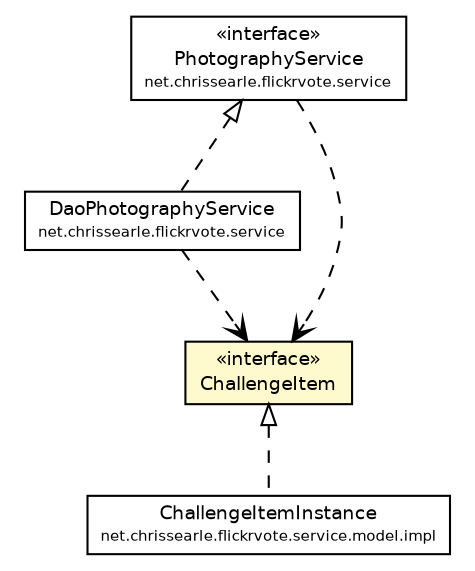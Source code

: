 #!/usr/local/bin/dot
#
# Class diagram 
# Generated by UmlGraph version 4.6 (http://www.spinellis.gr/sw/umlgraph)
#

digraph G {
	edge [fontname="Helvetica",fontsize=10,labelfontname="Helvetica",labelfontsize=10];
	node [fontname="Helvetica",fontsize=10,shape=plaintext];
	// net.chrissearle.flickrvote.service.DaoPhotographyService
	c7104 [label=<<table border="0" cellborder="1" cellspacing="0" cellpadding="2" port="p" href="../DaoPhotographyService.html">
		<tr><td><table border="0" cellspacing="0" cellpadding="1">
			<tr><td> DaoPhotographyService </td></tr>
			<tr><td><font point-size="7.0"> net.chrissearle.flickrvote.service </font></td></tr>
		</table></td></tr>
		</table>>, fontname="Helvetica", fontcolor="black", fontsize=9.0];
	// net.chrissearle.flickrvote.service.PhotographyService
	c7110 [label=<<table border="0" cellborder="1" cellspacing="0" cellpadding="2" port="p" href="../PhotographyService.html">
		<tr><td><table border="0" cellspacing="0" cellpadding="1">
			<tr><td> &laquo;interface&raquo; </td></tr>
			<tr><td> PhotographyService </td></tr>
			<tr><td><font point-size="7.0"> net.chrissearle.flickrvote.service </font></td></tr>
		</table></td></tr>
		</table>>, fontname="Helvetica", fontcolor="black", fontsize=9.0];
	// net.chrissearle.flickrvote.service.model.ChallengeItem
	c7120 [label=<<table border="0" cellborder="1" cellspacing="0" cellpadding="2" port="p" bgcolor="lemonChiffon" href="./ChallengeItem.html">
		<tr><td><table border="0" cellspacing="0" cellpadding="1">
			<tr><td> &laquo;interface&raquo; </td></tr>
			<tr><td> ChallengeItem </td></tr>
		</table></td></tr>
		</table>>, fontname="Helvetica", fontcolor="black", fontsize=9.0];
	// net.chrissearle.flickrvote.service.model.impl.ChallengeItemInstance
	c7125 [label=<<table border="0" cellborder="1" cellspacing="0" cellpadding="2" port="p" href="./impl/ChallengeItemInstance.html">
		<tr><td><table border="0" cellspacing="0" cellpadding="1">
			<tr><td> ChallengeItemInstance </td></tr>
			<tr><td><font point-size="7.0"> net.chrissearle.flickrvote.service.model.impl </font></td></tr>
		</table></td></tr>
		</table>>, fontname="Helvetica", fontcolor="black", fontsize=9.0];
	//net.chrissearle.flickrvote.service.DaoPhotographyService implements net.chrissearle.flickrvote.service.PhotographyService
	c7110:p -> c7104:p [dir=back,arrowtail=empty,style=dashed];
	//net.chrissearle.flickrvote.service.model.impl.ChallengeItemInstance implements net.chrissearle.flickrvote.service.model.ChallengeItem
	c7120:p -> c7125:p [dir=back,arrowtail=empty,style=dashed];
	// net.chrissearle.flickrvote.service.DaoPhotographyService DEPEND net.chrissearle.flickrvote.service.model.ChallengeItem
	c7104:p -> c7120:p [taillabel="", label="", headlabel="", fontname="Helvetica", fontcolor="black", fontsize=10.0, color="black", arrowhead=open, style=dashed];
	// net.chrissearle.flickrvote.service.PhotographyService DEPEND net.chrissearle.flickrvote.service.model.ChallengeItem
	c7110:p -> c7120:p [taillabel="", label="", headlabel="", fontname="Helvetica", fontcolor="black", fontsize=10.0, color="black", arrowhead=open, style=dashed];
}

